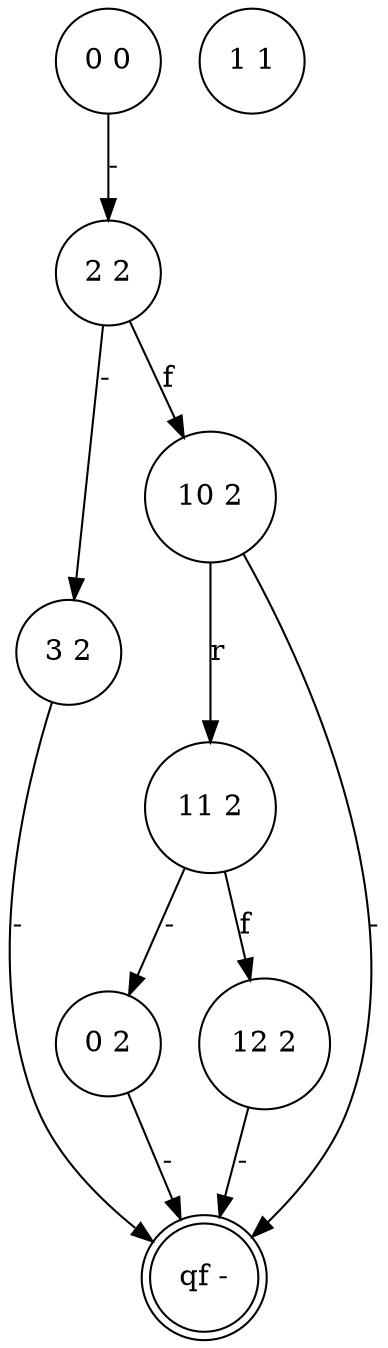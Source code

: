 digraph 2 {
	"2 2" [shape=circle]
	"3 2" [shape=circle]
	"10 2" [shape=circle]
	"11 2" [shape=circle]
	"0 2" [shape=circle]
	"12 2" [shape=circle]
	"qf -" [shape=doublecircle]
	"0 0" [shape=circle]
	"1 1" [shape=circle]
	"2 2" -> "3 2" [label="-"]
	"2 2" -> "10 2" [label=f]
	"10 2" -> "11 2" [label=r]
	"11 2" -> "0 2" [label="-"]
	"11 2" -> "12 2" [label=f]
	"3 2" -> "qf -" [label="-"]
	"10 2" -> "qf -" [label="-"]
	"0 2" -> "qf -" [label="-"]
	"12 2" -> "qf -" [label="-"]
	"0 0" -> "2 2" [label="-"]
}
